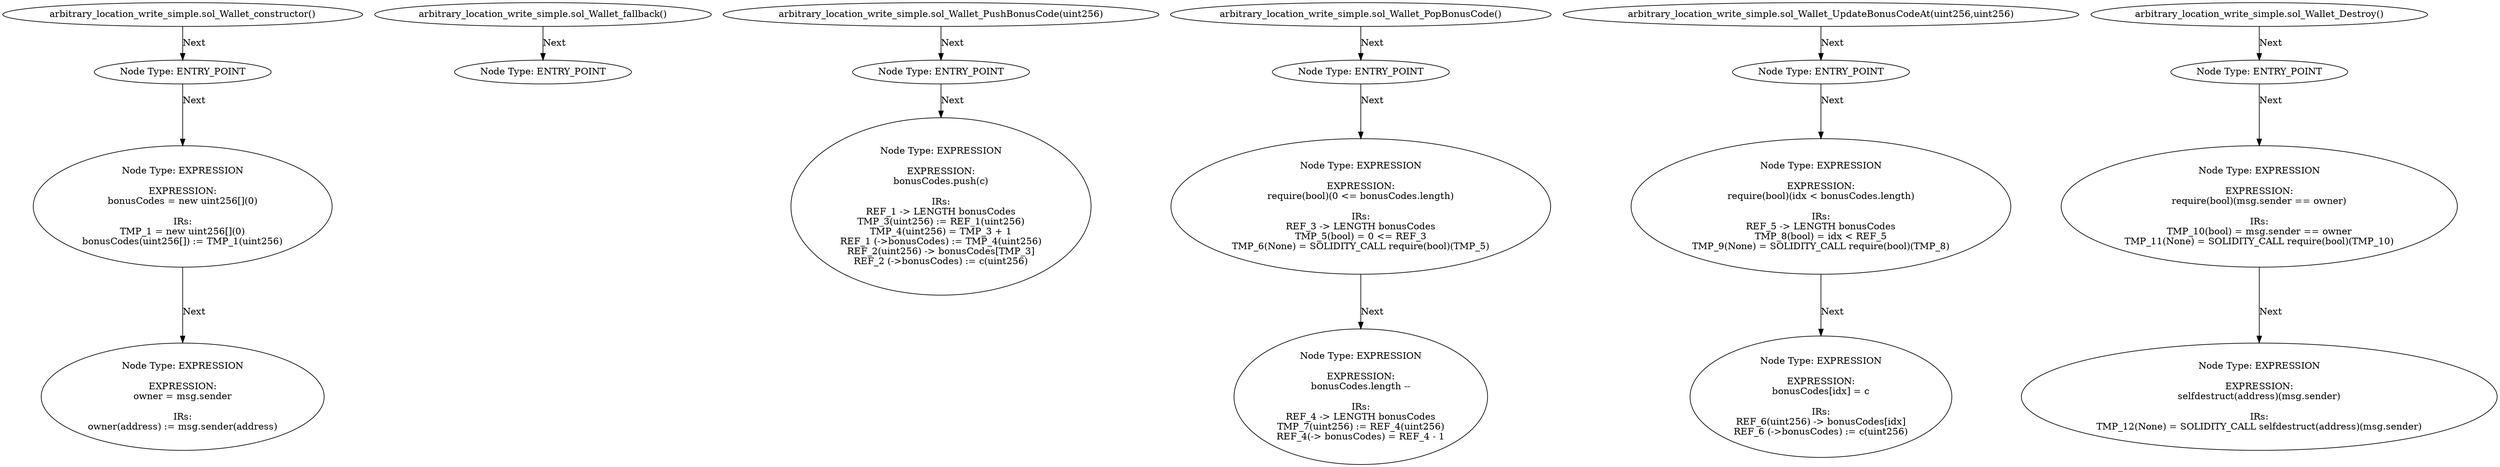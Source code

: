 digraph "" {
	node [label="\N"];
	0	[contract_name=Wallet,
		function_fullname="constructor()",
		label="Node Type: ENTRY_POINT
",
		node_expression=None,
		node_info_vulnerabilities=None,
		node_irs=None,
		node_source_code_lines="[13, 14, 15, 16]",
		node_type=ENTRY_POINT,
		source_file="arbitrary_location_write_simple.sol"];
	1	[contract_name=Wallet,
		function_fullname="constructor()",
		label="Node Type: EXPRESSION

EXPRESSION:
bonusCodes = new uint256[](0)

IRs:
TMP_1 = new uint256[](0)
bonusCodes(uint256[]) := TMP_1(uint256)",
		node_expression="bonusCodes = new uint256[](0)",
		node_info_vulnerabilities=None,
		node_irs="TMP_1 = new uint256[](0)
bonusCodes(uint256[]) := TMP_1(uint256)",
		node_source_code_lines="[14]",
		node_type=EXPRESSION,
		source_file="arbitrary_location_write_simple.sol"];
	0 -> 1	[key=0,
		edge_type=next,
		label=Next];
	2	[contract_name=Wallet,
		function_fullname="constructor()",
		label="Node Type: EXPRESSION

EXPRESSION:
owner = msg.sender

IRs:
owner(address) := msg.sender(address)",
		node_expression="owner = msg.sender",
		node_info_vulnerabilities=None,
		node_irs="owner(address) := msg.sender(address)",
		node_source_code_lines="[15]",
		node_type=EXPRESSION,
		source_file="arbitrary_location_write_simple.sol"];
	1 -> 2	[key=0,
		edge_type=next,
		label=Next];
	3	[contract_name=Wallet,
		function_fullname="constructor()",
		label="arbitrary_location_write_simple.sol_Wallet_constructor()",
		node_expression=None,
		node_info_vulnerabilities=None,
		node_irs=None,
		node_source_code_lines="[13, 14, 15, 16]",
		node_type=FUNCTION_NAME,
		source_file="arbitrary_location_write_simple.sol"];
	3 -> 0	[key=0,
		edge_type=next,
		label=Next];
	4	[contract_name=Wallet,
		function_fullname="fallback()",
		label="Node Type: ENTRY_POINT
",
		node_expression=None,
		node_info_vulnerabilities=None,
		node_irs=None,
		node_source_code_lines="[18, 19]",
		node_type=ENTRY_POINT,
		source_file="arbitrary_location_write_simple.sol"];
	5	[contract_name=Wallet,
		function_fullname="fallback()",
		label="arbitrary_location_write_simple.sol_Wallet_fallback()",
		node_expression=None,
		node_info_vulnerabilities=None,
		node_irs=None,
		node_source_code_lines="[18, 19]",
		node_type=FUNCTION_NAME,
		source_file="arbitrary_location_write_simple.sol"];
	5 -> 4	[key=0,
		edge_type=next,
		label=Next];
	6	[contract_name=Wallet,
		function_fullname="PushBonusCode(uint256)",
		label="Node Type: ENTRY_POINT
",
		node_expression=None,
		node_info_vulnerabilities=None,
		node_irs=None,
		node_source_code_lines="[21, 22, 23]",
		node_type=ENTRY_POINT,
		source_file="arbitrary_location_write_simple.sol"];
	7	[contract_name=Wallet,
		function_fullname="PushBonusCode(uint256)",
		label="Node Type: EXPRESSION

EXPRESSION:
bonusCodes.push(c)

IRs:
REF_1 -> LENGTH bonusCodes
TMP_3(uint256) := REF_1(uint256)
TMP_4(uint256) = \
TMP_3 + 1
REF_1 (->bonusCodes) := TMP_4(uint256)
REF_2(uint256) -> bonusCodes[TMP_3]
REF_2 (->bonusCodes) := c(uint256)",
		node_expression="bonusCodes.push(c)",
		node_info_vulnerabilities=None,
		node_irs="REF_1 -> LENGTH bonusCodes
TMP_3(uint256) := REF_1(uint256)
TMP_4(uint256) = TMP_3 + 1
REF_1 (->bonusCodes) := TMP_4(uint256)
REF_\
2(uint256) -> bonusCodes[TMP_3]
REF_2 (->bonusCodes) := c(uint256)",
		node_source_code_lines="[22]",
		node_type=EXPRESSION,
		source_file="arbitrary_location_write_simple.sol"];
	6 -> 7	[key=0,
		edge_type=next,
		label=Next];
	8	[contract_name=Wallet,
		function_fullname="PushBonusCode(uint256)",
		label="arbitrary_location_write_simple.sol_Wallet_PushBonusCode(uint256)",
		node_expression=None,
		node_info_vulnerabilities=None,
		node_irs=None,
		node_source_code_lines="[21, 22, 23]",
		node_type=FUNCTION_NAME,
		source_file="arbitrary_location_write_simple.sol"];
	8 -> 6	[key=0,
		edge_type=next,
		label=Next];
	9	[contract_name=Wallet,
		function_fullname="PopBonusCode()",
		label="Node Type: ENTRY_POINT
",
		node_expression=None,
		node_info_vulnerabilities="[{'lines': [27], 'category': 'access_control'}]",
		node_irs=None,
		node_source_code_lines="[25, 26, 27, 28]",
		node_type=ENTRY_POINT,
		source_file="arbitrary_location_write_simple.sol"];
	10	[contract_name=Wallet,
		function_fullname="PopBonusCode()",
		label="Node Type: EXPRESSION

EXPRESSION:
require(bool)(0 <= bonusCodes.length)

IRs:
REF_3 -> LENGTH bonusCodes
TMP_5(bool) = 0 <= REF_\
3
TMP_6(None) = SOLIDITY_CALL require(bool)(TMP_5)",
		node_expression="require(bool)(0 <= bonusCodes.length)",
		node_info_vulnerabilities=None,
		node_irs="REF_3 -> LENGTH bonusCodes
TMP_5(bool) = 0 <= REF_3
TMP_6(None) = SOLIDITY_CALL require(bool)(TMP_5)",
		node_source_code_lines="[26]",
		node_type=EXPRESSION,
		source_file="arbitrary_location_write_simple.sol"];
	9 -> 10	[key=0,
		edge_type=next,
		label=Next];
	11	[contract_name=Wallet,
		function_fullname="PopBonusCode()",
		label="Node Type: EXPRESSION

EXPRESSION:
bonusCodes.length --

IRs:
REF_4 -> LENGTH bonusCodes
TMP_7(uint256) := REF_4(uint256)
REF_4(\
-> bonusCodes) = REF_4 - 1",
		node_expression="bonusCodes.length --",
		node_info_vulnerabilities="[{'lines': [27], 'category': 'access_control'}]",
		node_irs="REF_4 -> LENGTH bonusCodes
TMP_7(uint256) := REF_4(uint256)
REF_4(-> bonusCodes) = REF_4 - 1",
		node_source_code_lines="[27]",
		node_type=EXPRESSION,
		source_file="arbitrary_location_write_simple.sol"];
	10 -> 11	[key=0,
		edge_type=next,
		label=Next];
	12	[contract_name=Wallet,
		function_fullname="PopBonusCode()",
		label="arbitrary_location_write_simple.sol_Wallet_PopBonusCode()",
		node_expression=None,
		node_info_vulnerabilities="[{'lines': [27], 'category': 'access_control'}]",
		node_irs=None,
		node_source_code_lines="[25, 26, 27, 28]",
		node_type=FUNCTION_NAME,
		source_file="arbitrary_location_write_simple.sol"];
	12 -> 9	[key=0,
		edge_type=next,
		label=Next];
	13	[contract_name=Wallet,
		function_fullname="UpdateBonusCodeAt(uint256,uint256)",
		label="Node Type: ENTRY_POINT
",
		node_expression=None,
		node_info_vulnerabilities=None,
		node_irs=None,
		node_source_code_lines="[30, 31, 32, 33]",
		node_type=ENTRY_POINT,
		source_file="arbitrary_location_write_simple.sol"];
	14	[contract_name=Wallet,
		function_fullname="UpdateBonusCodeAt(uint256,uint256)",
		label="Node Type: EXPRESSION

EXPRESSION:
require(bool)(idx < bonusCodes.length)

IRs:
REF_5 -> LENGTH bonusCodes
TMP_8(bool) = idx < REF_\
5
TMP_9(None) = SOLIDITY_CALL require(bool)(TMP_8)",
		node_expression="require(bool)(idx < bonusCodes.length)",
		node_info_vulnerabilities=None,
		node_irs="REF_5 -> LENGTH bonusCodes
TMP_8(bool) = idx < REF_5
TMP_9(None) = SOLIDITY_CALL require(bool)(TMP_8)",
		node_source_code_lines="[31]",
		node_type=EXPRESSION,
		source_file="arbitrary_location_write_simple.sol"];
	13 -> 14	[key=0,
		edge_type=next,
		label=Next];
	15	[contract_name=Wallet,
		function_fullname="UpdateBonusCodeAt(uint256,uint256)",
		label="Node Type: EXPRESSION

EXPRESSION:
bonusCodes[idx] = c

IRs:
REF_6(uint256) -> bonusCodes[idx]
REF_6 (->bonusCodes) := c(uint256)",
		node_expression="bonusCodes[idx] = c",
		node_info_vulnerabilities=None,
		node_irs="REF_6(uint256) -> bonusCodes[idx]
REF_6 (->bonusCodes) := c(uint256)",
		node_source_code_lines="[32]",
		node_type=EXPRESSION,
		source_file="arbitrary_location_write_simple.sol"];
	14 -> 15	[key=0,
		edge_type=next,
		label=Next];
	16	[contract_name=Wallet,
		function_fullname="UpdateBonusCodeAt(uint256,uint256)",
		label="arbitrary_location_write_simple.sol_Wallet_UpdateBonusCodeAt(uint256,uint256)",
		node_expression=None,
		node_info_vulnerabilities=None,
		node_irs=None,
		node_source_code_lines="[30, 31, 32, 33]",
		node_type=FUNCTION_NAME,
		source_file="arbitrary_location_write_simple.sol"];
	16 -> 13	[key=0,
		edge_type=next,
		label=Next];
	17	[contract_name=Wallet,
		function_fullname="Destroy()",
		label="Node Type: ENTRY_POINT
",
		node_expression=None,
		node_info_vulnerabilities=None,
		node_irs=None,
		node_source_code_lines="[35, 36, 37, 38]",
		node_type=ENTRY_POINT,
		source_file="arbitrary_location_write_simple.sol"];
	18	[contract_name=Wallet,
		function_fullname="Destroy()",
		label="Node Type: EXPRESSION

EXPRESSION:
require(bool)(msg.sender == owner)

IRs:
TMP_10(bool) = msg.sender == owner
TMP_11(None) = SOLIDITY_\
CALL require(bool)(TMP_10)",
		node_expression="require(bool)(msg.sender == owner)",
		node_info_vulnerabilities=None,
		node_irs="TMP_10(bool) = msg.sender == owner
TMP_11(None) = SOLIDITY_CALL require(bool)(TMP_10)",
		node_source_code_lines="[36]",
		node_type=EXPRESSION,
		source_file="arbitrary_location_write_simple.sol"];
	17 -> 18	[key=0,
		edge_type=next,
		label=Next];
	19	[contract_name=Wallet,
		function_fullname="Destroy()",
		label="Node Type: EXPRESSION

EXPRESSION:
selfdestruct(address)(msg.sender)

IRs:
TMP_12(None) = SOLIDITY_CALL selfdestruct(address)(msg.sender)",
		node_expression="selfdestruct(address)(msg.sender)",
		node_info_vulnerabilities=None,
		node_irs="TMP_12(None) = SOLIDITY_CALL selfdestruct(address)(msg.sender)",
		node_source_code_lines="[37]",
		node_type=EXPRESSION,
		source_file="arbitrary_location_write_simple.sol"];
	18 -> 19	[key=0,
		edge_type=next,
		label=Next];
	20	[contract_name=Wallet,
		function_fullname="Destroy()",
		label="arbitrary_location_write_simple.sol_Wallet_Destroy()",
		node_expression=None,
		node_info_vulnerabilities=None,
		node_irs=None,
		node_source_code_lines="[35, 36, 37, 38]",
		node_type=FUNCTION_NAME,
		source_file="arbitrary_location_write_simple.sol"];
	20 -> 17	[key=0,
		edge_type=next,
		label=Next];
}

